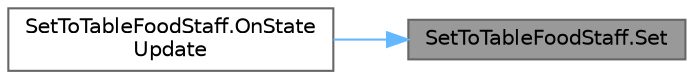 digraph "SetToTableFoodStaff.Set"
{
 // LATEX_PDF_SIZE
  bgcolor="transparent";
  edge [fontname=Helvetica,fontsize=10,labelfontname=Helvetica,labelfontsize=10];
  node [fontname=Helvetica,fontsize=10,shape=box,height=0.2,width=0.4];
  rankdir="RL";
  Node1 [id="Node000001",label="SetToTableFoodStaff.Set",height=0.2,width=0.4,color="gray40", fillcolor="grey60", style="filled", fontcolor="black",tooltip=" "];
  Node1 -> Node2 [id="edge1_Node000001_Node000002",dir="back",color="steelblue1",style="solid",tooltip=" "];
  Node2 [id="Node000002",label="SetToTableFoodStaff.OnState\lUpdate",height=0.2,width=0.4,color="grey40", fillcolor="white", style="filled",URL="$class_set_to_table_food_staff.html#a79fb67902b295747adc582164c364f3e",tooltip=" "];
}
